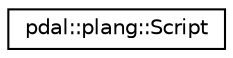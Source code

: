 digraph "Graphical Class Hierarchy"
{
  edge [fontname="Helvetica",fontsize="10",labelfontname="Helvetica",labelfontsize="10"];
  node [fontname="Helvetica",fontsize="10",shape=record];
  rankdir="LR";
  Node1 [label="pdal::plang::Script",height=0.2,width=0.4,color="black", fillcolor="white", style="filled",URL="$classpdal_1_1plang_1_1Script.html"];
}
